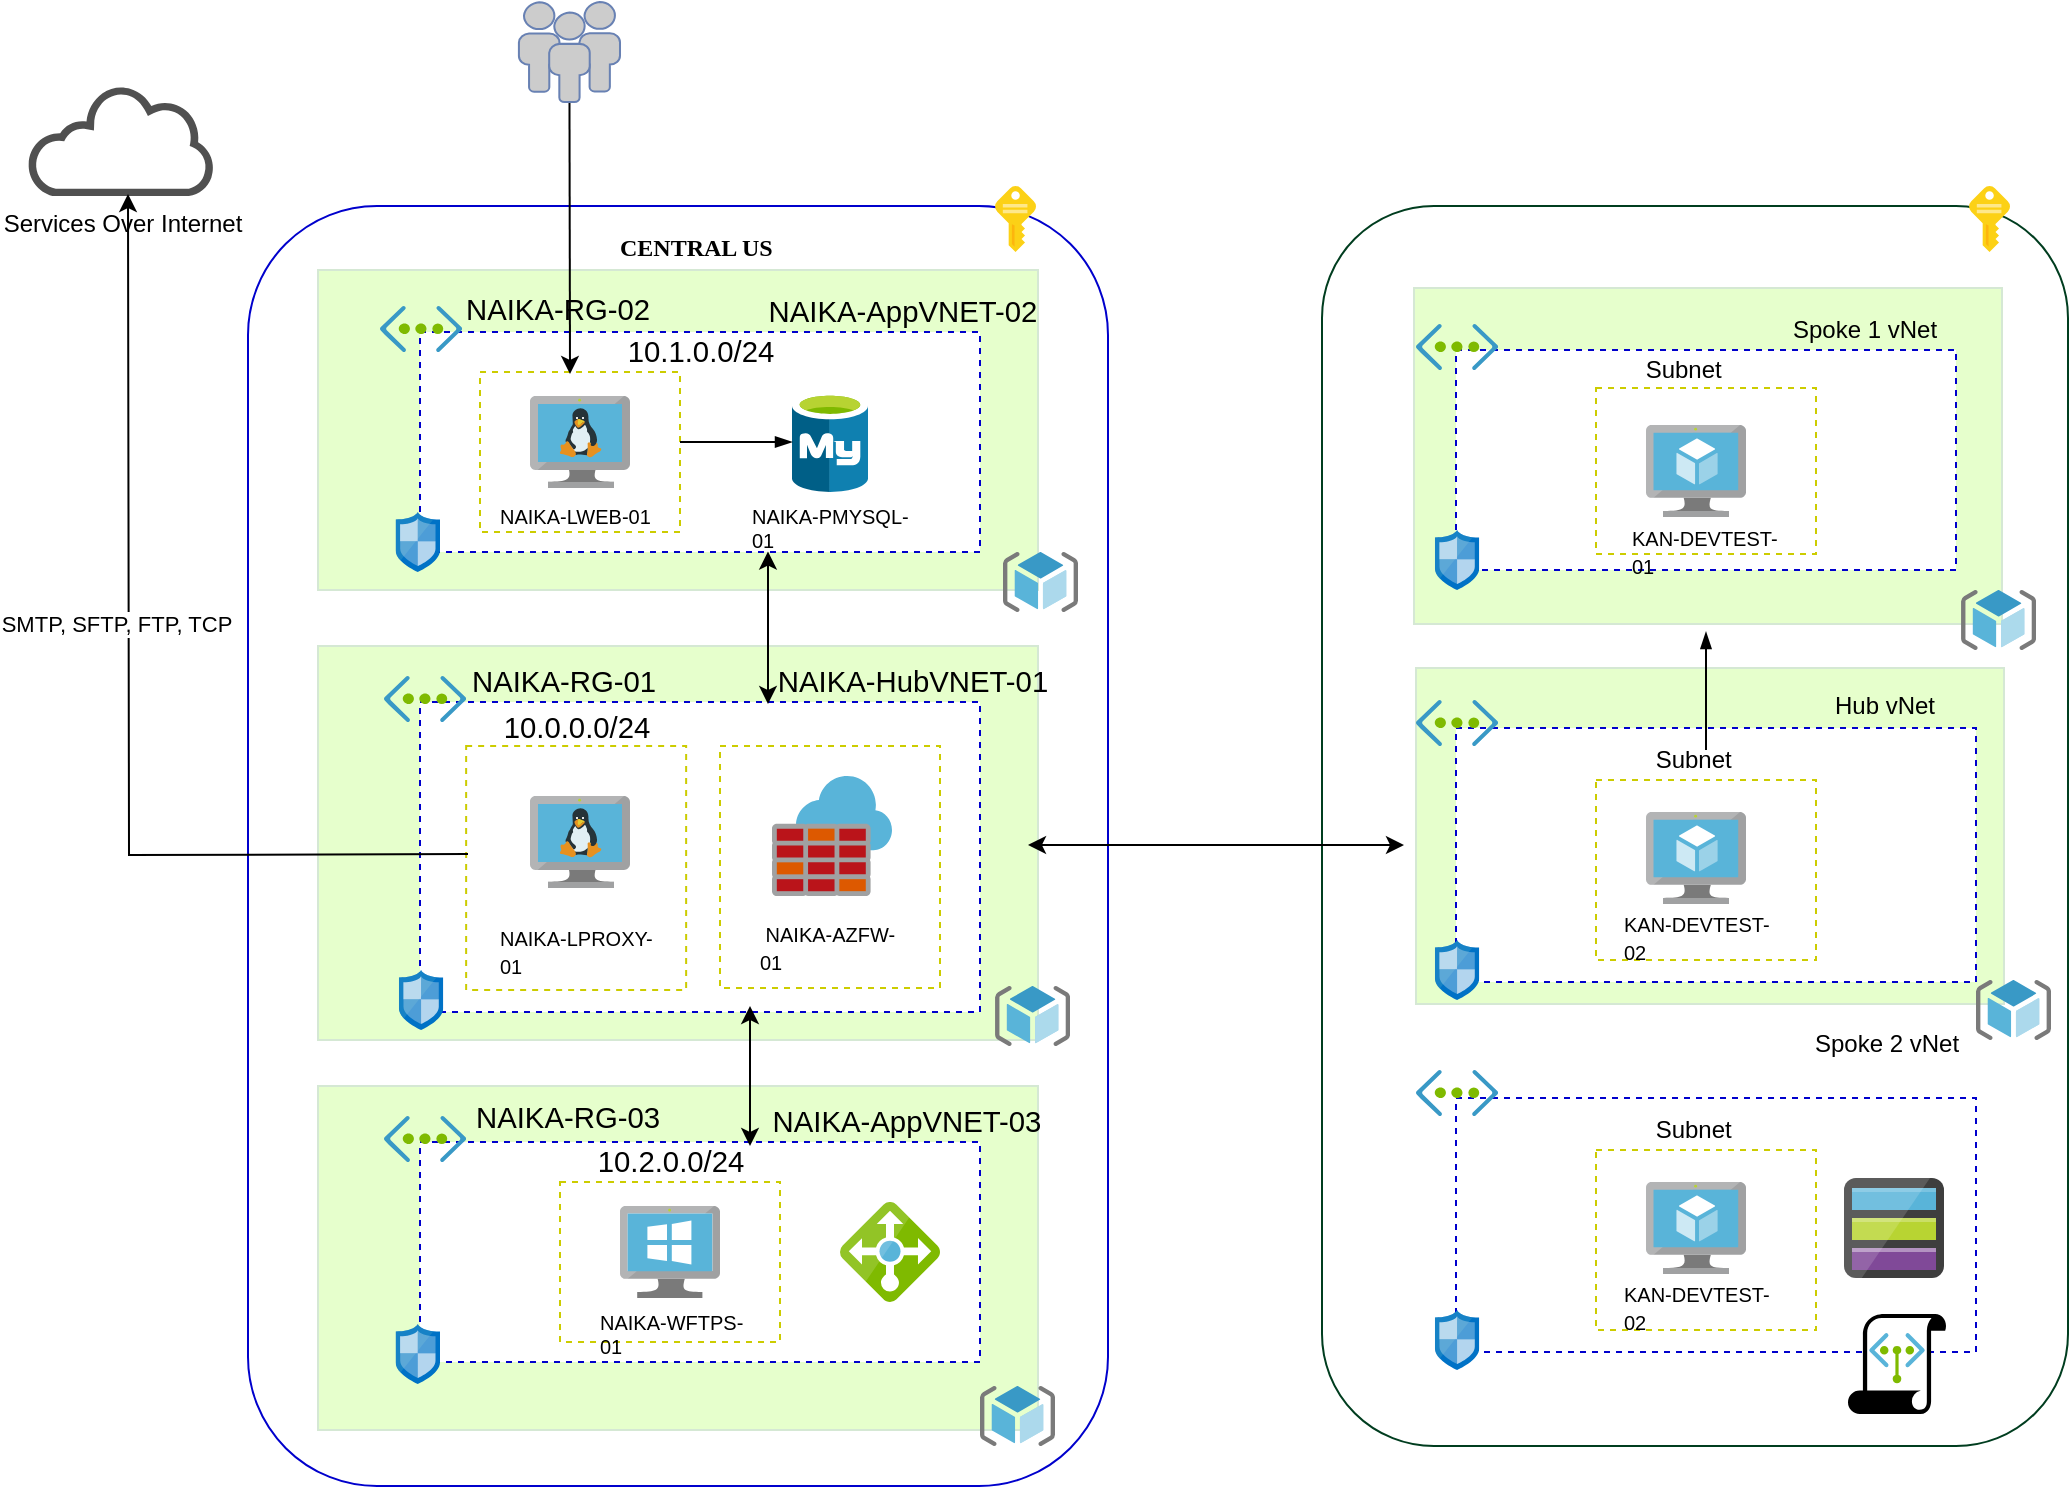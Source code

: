 <mxfile version="16.5.1" type="device"><diagram id="e1SDh3dhfPkkXIuVW8BX" name="Page-1"><mxGraphModel dx="2126" dy="657" grid="1" gridSize="10" guides="1" tooltips="1" connect="1" arrows="1" fold="1" page="1" pageScale="1" pageWidth="850" pageHeight="1100" math="0" shadow="0"><root><mxCell id="0"/><mxCell id="1" parent="0"/><mxCell id="CkQvr31Lzxuhz_cl7bCF-2" value="" style="rounded=1;whiteSpace=wrap;html=1;strokeColor=#003D1F;" parent="1" vertex="1"><mxGeometry x="507" y="160" width="373" height="620" as="geometry"/></mxCell><mxCell id="VWyjPGRLPdinG5H2vdnv-11" value="" style="rounded=0;whiteSpace=wrap;html=1;strokeColor=#D5E8D4;fillColor=#E6FFCC;" vertex="1" parent="1"><mxGeometry x="554" y="391" width="294" height="168" as="geometry"/></mxCell><mxCell id="CkQvr31Lzxuhz_cl7bCF-1" value="" style="rounded=1;whiteSpace=wrap;html=1;strokeColor=#0000CC;" parent="1" vertex="1"><mxGeometry x="-30" y="160" width="430" height="640" as="geometry"/></mxCell><mxCell id="VWyjPGRLPdinG5H2vdnv-7" value="" style="rounded=0;whiteSpace=wrap;html=1;strokeColor=#D5E8D4;fillColor=#E6FFCC;" vertex="1" parent="1"><mxGeometry x="5" y="600" width="360" height="172" as="geometry"/></mxCell><mxCell id="VWyjPGRLPdinG5H2vdnv-6" value="" style="rounded=0;whiteSpace=wrap;html=1;strokeColor=#D5E8D4;fillColor=#E6FFCC;" vertex="1" parent="1"><mxGeometry x="5" y="380" width="360" height="197" as="geometry"/></mxCell><mxCell id="VWyjPGRLPdinG5H2vdnv-3" value="" style="rounded=0;whiteSpace=wrap;html=1;strokeColor=#D5E8D4;fillColor=#E6FFCC;" vertex="1" parent="1"><mxGeometry x="553" y="201" width="294" height="168" as="geometry"/></mxCell><mxCell id="VWyjPGRLPdinG5H2vdnv-1" value="" style="rounded=0;whiteSpace=wrap;html=1;strokeColor=#D5E8D4;fillColor=#E6FFCC;" vertex="1" parent="1"><mxGeometry x="5" y="192" width="360" height="160" as="geometry"/></mxCell><mxCell id="CkQvr31Lzxuhz_cl7bCF-6" value="" style="rounded=0;whiteSpace=wrap;html=1;dashed=1;strokeColor=#0000CC;" parent="1" vertex="1"><mxGeometry x="56" y="628" width="280" height="110" as="geometry"/></mxCell><mxCell id="CkQvr31Lzxuhz_cl7bCF-30" value="" style="rounded=0;whiteSpace=wrap;html=1;shadow=0;dashed=1;strokeColor=#CCCC00;" parent="1" vertex="1"><mxGeometry x="126" y="648" width="110" height="80" as="geometry"/></mxCell><mxCell id="CkQvr31Lzxuhz_cl7bCF-3" value="" style="rounded=0;whiteSpace=wrap;html=1;shadow=0;dashed=1;strokeColor=#0000CC;" parent="1" vertex="1"><mxGeometry x="56" y="223" width="280" height="110" as="geometry"/></mxCell><mxCell id="CkQvr31Lzxuhz_cl7bCF-33" value="" style="rounded=0;whiteSpace=wrap;html=1;shadow=0;dashed=1;strokeColor=#CCCC00;" parent="1" vertex="1"><mxGeometry x="86" y="243" width="100" height="80" as="geometry"/></mxCell><mxCell id="CkQvr31Lzxuhz_cl7bCF-5" value="" style="rounded=0;whiteSpace=wrap;html=1;dashed=1;strokeColor=#0000CC;" parent="1" vertex="1"><mxGeometry x="56" y="408" width="280" height="155" as="geometry"/></mxCell><mxCell id="CkQvr31Lzxuhz_cl7bCF-28" value="" style="rounded=0;whiteSpace=wrap;html=1;shadow=0;dashed=1;strokeColor=#CCCC00;" parent="1" vertex="1"><mxGeometry x="206" y="430" width="110" height="121" as="geometry"/></mxCell><mxCell id="CkQvr31Lzxuhz_cl7bCF-7" value="" style="rounded=0;whiteSpace=wrap;html=1;dashed=1;strokeColor=#0000CC;" parent="1" vertex="1"><mxGeometry x="574" y="421" width="260" height="127" as="geometry"/></mxCell><mxCell id="CkQvr31Lzxuhz_cl7bCF-8" value="" style="rounded=0;whiteSpace=wrap;html=1;dashed=1;strokeColor=#0000CC;" parent="1" vertex="1"><mxGeometry x="574" y="232" width="250" height="110" as="geometry"/></mxCell><mxCell id="CkQvr31Lzxuhz_cl7bCF-9" value="" style="sketch=0;aspect=fixed;html=1;points=[];align=center;image;fontSize=12;image=img/lib/mscae/Virtual_Network.svg;shadow=0;dashed=1;strokeColor=#0000CC;" parent="1" vertex="1"><mxGeometry x="36" y="210" width="41.07" height="23" as="geometry"/></mxCell><mxCell id="CkQvr31Lzxuhz_cl7bCF-10" value="" style="sketch=0;aspect=fixed;html=1;points=[];align=center;image;fontSize=12;image=img/lib/mscae/Virtual_Network.svg;shadow=0;dashed=1;strokeColor=#0000CC;" parent="1" vertex="1"><mxGeometry x="38" y="395" width="41.07" height="23" as="geometry"/></mxCell><mxCell id="CkQvr31Lzxuhz_cl7bCF-11" value="" style="sketch=0;aspect=fixed;html=1;points=[];align=center;image;fontSize=12;image=img/lib/mscae/Virtual_Network.svg;shadow=0;dashed=1;strokeColor=#0000CC;" parent="1" vertex="1"><mxGeometry x="38" y="615" width="41.07" height="23" as="geometry"/></mxCell><mxCell id="CkQvr31Lzxuhz_cl7bCF-12" value="" style="sketch=0;aspect=fixed;html=1;points=[];align=center;image;fontSize=12;image=img/lib/mscae/Virtual_Network.svg;shadow=0;dashed=1;strokeColor=#0000CC;" parent="1" vertex="1"><mxGeometry x="554" y="407" width="41.07" height="23" as="geometry"/></mxCell><mxCell id="CkQvr31Lzxuhz_cl7bCF-13" value="" style="sketch=0;aspect=fixed;html=1;points=[];align=center;image;fontSize=12;image=img/lib/mscae/Virtual_Network.svg;shadow=0;dashed=1;strokeColor=#0000CC;" parent="1" vertex="1"><mxGeometry x="554" y="219" width="41.07" height="23" as="geometry"/></mxCell><mxCell id="CkQvr31Lzxuhz_cl7bCF-15" value="" style="sketch=0;aspect=fixed;html=1;points=[];align=center;image;fontSize=12;image=img/lib/mscae/Network_Security_Groups_Classic.svg;shadow=0;dashed=1;strokeColor=#0000CC;" parent="1" vertex="1"><mxGeometry x="43.8" y="313" width="22.2" height="30" as="geometry"/></mxCell><mxCell id="CkQvr31Lzxuhz_cl7bCF-16" value="" style="sketch=0;aspect=fixed;html=1;points=[];align=center;image;fontSize=12;image=img/lib/mscae/Azure_Firewall.svg;shadow=0;dashed=1;strokeColor=#0000CC;" parent="1" vertex="1"><mxGeometry x="232" y="445" width="60" height="60" as="geometry"/></mxCell><mxCell id="CkQvr31Lzxuhz_cl7bCF-17" value="" style="sketch=0;aspect=fixed;html=1;points=[];align=center;image;fontSize=12;image=img/lib/mscae/ResourceGroup.svg;shadow=0;dashed=1;strokeColor=#0000CC;" parent="1" vertex="1"><mxGeometry x="347.5" y="333" width="37.5" height="30" as="geometry"/></mxCell><mxCell id="CkQvr31Lzxuhz_cl7bCF-18" value="" style="sketch=0;aspect=fixed;html=1;points=[];align=center;image;fontSize=12;image=img/lib/mscae/Key.svg;shadow=0;dashed=1;strokeColor=#0000CC;" parent="1" vertex="1"><mxGeometry x="343.54" y="150" width="20.46" height="33" as="geometry"/></mxCell><mxCell id="CkQvr31Lzxuhz_cl7bCF-19" value="" style="sketch=0;aspect=fixed;html=1;points=[];align=center;image;fontSize=12;image=img/lib/mscae/Key.svg;shadow=0;dashed=1;strokeColor=#0000CC;" parent="1" vertex="1"><mxGeometry x="830.54" y="150" width="20.46" height="33" as="geometry"/></mxCell><mxCell id="CkQvr31Lzxuhz_cl7bCF-20" value="" style="sketch=0;aspect=fixed;html=1;points=[];align=center;image;fontSize=12;image=img/lib/mscae/VM_Linux.svg;shadow=0;dashed=1;strokeColor=#0000CC;" parent="1" vertex="1"><mxGeometry x="111" y="255" width="50" height="46" as="geometry"/></mxCell><mxCell id="CkQvr31Lzxuhz_cl7bCF-21" value="" style="sketch=0;aspect=fixed;html=1;points=[];align=center;image;fontSize=12;image=img/lib/mscae/VirtualMachineWindows.svg;shadow=0;dashed=1;strokeColor=#0000CC;" parent="1" vertex="1"><mxGeometry x="156" y="660" width="50" height="46" as="geometry"/></mxCell><mxCell id="CkQvr31Lzxuhz_cl7bCF-22" value="&lt;span style=&quot;font-size: 11.0pt ; line-height: 107% ; font-family: &amp;#34;calibri&amp;#34; , sans-serif&quot;&gt;NAIKA-AppVNET-03&lt;/span&gt;" style="text;html=1;resizable=0;autosize=1;align=center;verticalAlign=middle;points=[];fillColor=none;strokeColor=none;rounded=0;shadow=0;dashed=1;" parent="1" vertex="1"><mxGeometry x="234" y="608" width="130" height="20" as="geometry"/></mxCell><mxCell id="CkQvr31Lzxuhz_cl7bCF-23" value="&lt;span style=&quot;font-size: 11.0pt ; line-height: 107% ; font-family: &amp;#34;calibri&amp;#34; , sans-serif&quot;&gt;NAIKA-AppVNET-02&lt;/span&gt;" style="text;html=1;resizable=0;autosize=1;align=center;verticalAlign=middle;points=[];fillColor=none;strokeColor=none;rounded=0;shadow=0;dashed=1;" parent="1" vertex="1"><mxGeometry x="232" y="203" width="130" height="20" as="geometry"/></mxCell><mxCell id="CkQvr31Lzxuhz_cl7bCF-24" value="&lt;span style=&quot;font-size: 11.0pt ; line-height: 107% ; font-family: &amp;#34;calibri&amp;#34; , sans-serif&quot;&gt;NAIKA-HubVNET-01&lt;/span&gt;" style="text;html=1;resizable=0;autosize=1;align=center;verticalAlign=middle;points=[];fillColor=none;strokeColor=none;rounded=0;shadow=0;dashed=1;" parent="1" vertex="1"><mxGeometry x="237" y="388" width="130" height="20" as="geometry"/></mxCell><mxCell id="CkQvr31Lzxuhz_cl7bCF-25" value="Spoke 1 vNet" style="text;html=1;resizable=0;autosize=1;align=center;verticalAlign=middle;points=[];fillColor=none;strokeColor=none;rounded=0;shadow=0;dashed=1;" parent="1" vertex="1"><mxGeometry x="733" y="212" width="90" height="20" as="geometry"/></mxCell><mxCell id="CkQvr31Lzxuhz_cl7bCF-26" value="Hub vNet" style="text;html=1;resizable=0;autosize=1;align=center;verticalAlign=middle;points=[];fillColor=none;strokeColor=none;rounded=0;shadow=0;dashed=1;" parent="1" vertex="1"><mxGeometry x="753" y="400" width="70" height="20" as="geometry"/></mxCell><mxCell id="CkQvr31Lzxuhz_cl7bCF-29" value="" style="rounded=0;whiteSpace=wrap;html=1;shadow=0;dashed=1;strokeColor=#CCCC00;" parent="1" vertex="1"><mxGeometry x="79.07" y="430" width="110" height="122" as="geometry"/></mxCell><mxCell id="CkQvr31Lzxuhz_cl7bCF-40" value="" style="edgeStyle=none;rounded=0;orthogonalLoop=1;jettySize=auto;html=1;fontSize=10;endArrow=blockThin;endFill=1;" parent="1" edge="1"><mxGeometry relative="1" as="geometry"><mxPoint x="699" y="432" as="sourcePoint"/><mxPoint x="699" y="373" as="targetPoint"/></mxGeometry></mxCell><mxCell id="CkQvr31Lzxuhz_cl7bCF-31" value="" style="rounded=0;whiteSpace=wrap;html=1;shadow=0;dashed=1;strokeColor=#CCCC00;" parent="1" vertex="1"><mxGeometry x="644" y="447" width="110" height="90" as="geometry"/></mxCell><mxCell id="CkQvr31Lzxuhz_cl7bCF-32" value="" style="rounded=0;whiteSpace=wrap;html=1;shadow=0;dashed=1;strokeColor=#CCCC00;" parent="1" vertex="1"><mxGeometry x="644" y="251" width="110" height="83" as="geometry"/></mxCell><mxCell id="CkQvr31Lzxuhz_cl7bCF-34" value="&lt;span style=&quot;font-size: 11.0pt ; line-height: 107% ; font-family: &amp;#34;calibri&amp;#34; , sans-serif&quot;&gt;10.1.0.0/24&lt;/span&gt;" style="text;html=1;resizable=0;autosize=1;align=center;verticalAlign=middle;points=[];fillColor=none;strokeColor=none;rounded=0;shadow=0;dashed=1;" parent="1" vertex="1"><mxGeometry x="156" y="223" width="80" height="20" as="geometry"/></mxCell><mxCell id="CkQvr31Lzxuhz_cl7bCF-35" value="Subnet&amp;nbsp;" style="text;html=1;resizable=0;autosize=1;align=center;verticalAlign=middle;points=[];fillColor=none;strokeColor=none;rounded=0;shadow=0;dashed=1;" parent="1" vertex="1"><mxGeometry x="659" y="232" width="60" height="20" as="geometry"/></mxCell><mxCell id="CkQvr31Lzxuhz_cl7bCF-36" value="&lt;span style=&quot;font-size: 11.0pt ; line-height: 107% ; font-family: &amp;#34;calibri&amp;#34; , sans-serif&quot;&gt;10.2.0.0/24&lt;/span&gt;" style="text;html=1;resizable=0;autosize=1;align=center;verticalAlign=middle;points=[];fillColor=none;strokeColor=none;rounded=0;shadow=0;dashed=1;" parent="1" vertex="1"><mxGeometry x="141" y="628" width="80" height="20" as="geometry"/></mxCell><mxCell id="CkQvr31Lzxuhz_cl7bCF-37" value="Subnet&amp;nbsp;" style="text;html=1;resizable=0;autosize=1;align=center;verticalAlign=middle;points=[];fillColor=none;strokeColor=none;rounded=0;shadow=0;dashed=1;" parent="1" vertex="1"><mxGeometry x="664" y="427" width="60" height="20" as="geometry"/></mxCell><mxCell id="CkQvr31Lzxuhz_cl7bCF-38" value="&lt;span lang=&quot;EN-US&quot; style=&quot;font-family: &amp;#34;calibri&amp;#34; , sans-serif&quot;&gt;&lt;font style=&quot;font-size: 10px&quot;&gt;&amp;nbsp;NAIKA-AZFW-01&lt;/font&gt;&lt;/span&gt;" style="text;whiteSpace=wrap;html=1;strokeWidth=1;" parent="1" vertex="1"><mxGeometry x="224" y="510" width="75" height="30" as="geometry"/></mxCell><mxCell id="CkQvr31Lzxuhz_cl7bCF-41" value="&lt;span style=&quot;font-size: 11.0pt ; line-height: 107% ; font-family: &amp;#34;calibri&amp;#34; , sans-serif&quot;&gt;10.0.0.0/24&lt;/span&gt;" style="text;html=1;resizable=0;autosize=1;align=center;verticalAlign=middle;points=[];fillColor=none;strokeColor=none;rounded=0;shadow=0;dashed=1;" parent="1" vertex="1"><mxGeometry x="94" y="411" width="80" height="20" as="geometry"/></mxCell><mxCell id="CkQvr31Lzxuhz_cl7bCF-45" value="" style="sketch=0;aspect=fixed;html=1;points=[];align=center;image;fontSize=12;image=img/lib/mscae/Network_Security_Groups_Classic.svg;shadow=0;dashed=1;strokeColor=#0000CC;" parent="1" vertex="1"><mxGeometry x="45.44" y="542" width="22.2" height="30" as="geometry"/></mxCell><mxCell id="CkQvr31Lzxuhz_cl7bCF-46" value="" style="sketch=0;aspect=fixed;html=1;points=[];align=center;image;fontSize=12;image=img/lib/mscae/Network_Security_Groups_Classic.svg;shadow=0;dashed=1;strokeColor=#0000CC;" parent="1" vertex="1"><mxGeometry x="43.8" y="719" width="22.2" height="30" as="geometry"/></mxCell><mxCell id="CkQvr31Lzxuhz_cl7bCF-47" value="" style="sketch=0;aspect=fixed;html=1;points=[];align=center;image;fontSize=12;image=img/lib/mscae/Network_Security_Groups_Classic.svg;shadow=0;dashed=1;strokeColor=#0000CC;" parent="1" vertex="1"><mxGeometry x="563.44" y="527" width="22.2" height="30" as="geometry"/></mxCell><mxCell id="CkQvr31Lzxuhz_cl7bCF-48" value="" style="sketch=0;aspect=fixed;html=1;points=[];align=center;image;fontSize=12;image=img/lib/mscae/Network_Security_Groups_Classic.svg;shadow=0;dashed=1;strokeColor=#0000CC;" parent="1" vertex="1"><mxGeometry x="563.44" y="322" width="22.2" height="30" as="geometry"/></mxCell><mxCell id="xVaLnpAX6ar6_dQW7GEU-2" value="" style="sketch=0;aspect=fixed;html=1;points=[];align=center;image;fontSize=12;image=img/lib/mscae/Virtual_Machine.svg;" parent="1" vertex="1"><mxGeometry x="669" y="269.5" width="50" height="46" as="geometry"/></mxCell><mxCell id="xVaLnpAX6ar6_dQW7GEU-4" value="" style="sketch=0;aspect=fixed;html=1;points=[];align=center;image;fontSize=12;image=img/lib/mscae/Virtual_Machine.svg;" parent="1" vertex="1"><mxGeometry x="669" y="463" width="50" height="46" as="geometry"/></mxCell><mxCell id="xVaLnpAX6ar6_dQW7GEU-5" value="" style="sketch=0;aspect=fixed;html=1;points=[];align=center;image;fontSize=12;image=img/lib/mscae/VM_Linux.svg;" parent="1" vertex="1"><mxGeometry x="111" y="455" width="50" height="46" as="geometry"/></mxCell><mxCell id="xVaLnpAX6ar6_dQW7GEU-6" value="" style="sketch=0;aspect=fixed;html=1;points=[];align=center;image;fontSize=12;image=img/lib/mscae/Azure_Database_for_MySQL_servers.svg;" parent="1" vertex="1"><mxGeometry x="242" y="253" width="38" height="50" as="geometry"/></mxCell><mxCell id="xVaLnpAX6ar6_dQW7GEU-7" value="&lt;span lang=&quot;EN-US&quot; style=&quot;font-family: &amp;#34;calibri&amp;#34; , sans-serif&quot;&gt;&lt;font style=&quot;font-size: 10px&quot;&gt;KAN-DEVTEST-01&lt;/font&gt;&lt;/span&gt;" style="text;whiteSpace=wrap;html=1;" parent="1" vertex="1"><mxGeometry x="660" y="312" width="84" height="20" as="geometry"/></mxCell><mxCell id="xVaLnpAX6ar6_dQW7GEU-8" value="&lt;span lang=&quot;EN-US&quot; style=&quot;font-family: &amp;#34;calibri&amp;#34; , sans-serif&quot;&gt;&lt;font style=&quot;font-size: 10px&quot;&gt;KAN-DEVTEST-02&lt;/font&gt;&lt;/span&gt;" style="text;whiteSpace=wrap;html=1;" parent="1" vertex="1"><mxGeometry x="656" y="505" width="80" height="30" as="geometry"/></mxCell><mxCell id="xVaLnpAX6ar6_dQW7GEU-9" value="" style="edgeStyle=none;rounded=0;orthogonalLoop=1;jettySize=auto;html=1;fontSize=10;endArrow=blockThin;endFill=1;" parent="1" target="xVaLnpAX6ar6_dQW7GEU-6" edge="1"><mxGeometry relative="1" as="geometry"><mxPoint x="186" y="278" as="sourcePoint"/><mxPoint x="671" y="578" as="targetPoint"/></mxGeometry></mxCell><mxCell id="xVaLnpAX6ar6_dQW7GEU-10" value="Services Over Internet" style="sketch=0;pointerEvents=1;shadow=0;dashed=0;html=1;strokeColor=none;fillColor=#505050;labelPosition=center;verticalLabelPosition=bottom;outlineConnect=0;verticalAlign=top;align=center;shape=mxgraph.office.clouds.cloud;" parent="1" vertex="1"><mxGeometry x="-140" y="100" width="94" height="55" as="geometry"/></mxCell><mxCell id="xVaLnpAX6ar6_dQW7GEU-11" value="&lt;span lang=&quot;EN-US&quot; style=&quot;font-family: &amp;#34;calibri&amp;#34; , sans-serif&quot;&gt;&lt;font style=&quot;font-size: 10px&quot;&gt;NAIKA-LPROXY-01&lt;/font&gt;&lt;/span&gt;" style="text;whiteSpace=wrap;html=1;" parent="1" vertex="1"><mxGeometry x="93.54" y="512" width="84.46" height="30" as="geometry"/></mxCell><mxCell id="xVaLnpAX6ar6_dQW7GEU-12" value="&lt;span lang=&quot;EN-US&quot; style=&quot;font-family: &amp;#34;calibri&amp;#34; , sans-serif&quot;&gt;&lt;font style=&quot;font-size: 10px&quot;&gt;NAIKA-LWEB-01&lt;/font&gt;&lt;/span&gt;" style="text;whiteSpace=wrap;html=1;fontSize=10;" parent="1" vertex="1"><mxGeometry x="94.07" y="303" width="80" height="30" as="geometry"/></mxCell><mxCell id="xVaLnpAX6ar6_dQW7GEU-13" value="&lt;span lang=&quot;EN-US&quot; style=&quot;font-family: &amp;#34;calibri&amp;#34; , sans-serif&quot;&gt;&lt;font style=&quot;font-size: 10px&quot;&gt;NAIKA-WFTPS-01&lt;/font&gt;&lt;/span&gt;" style="text;whiteSpace=wrap;html=1;fontSize=10;" parent="1" vertex="1"><mxGeometry x="144" y="706" width="80" height="30" as="geometry"/></mxCell><mxCell id="xVaLnpAX6ar6_dQW7GEU-14" value="" style="sketch=0;aspect=fixed;html=1;points=[];align=center;image;fontSize=12;image=img/lib/mscae/Load_Balancer_feature.svg;" parent="1" vertex="1"><mxGeometry x="266" y="658" width="50" height="50" as="geometry"/></mxCell><mxCell id="xVaLnpAX6ar6_dQW7GEU-15" value="&lt;span lang=&quot;EN-US&quot; style=&quot;font-family: &amp;#34;calibri&amp;#34; , sans-serif&quot;&gt;&lt;font style=&quot;font-size: 10px&quot;&gt;NAIKA-PMYSQL-01&lt;/font&gt;&lt;/span&gt;" style="text;whiteSpace=wrap;html=1;fontSize=10;" parent="1" vertex="1"><mxGeometry x="220" y="303" width="90" height="30" as="geometry"/></mxCell><mxCell id="eJvvA0ak-QADY2zA_2ED-3" value="" style="endArrow=classic;startArrow=classic;html=1;rounded=0;exitX=1;exitY=0.75;exitDx=0;exitDy=0;entryX=0;entryY=0.75;entryDx=0;entryDy=0;" parent="1" edge="1"><mxGeometry width="50" height="50" relative="1" as="geometry"><mxPoint x="360" y="479.5" as="sourcePoint"/><mxPoint x="548" y="479.5" as="targetPoint"/></mxGeometry></mxCell><mxCell id="eJvvA0ak-QADY2zA_2ED-4" value="" style="rounded=0;whiteSpace=wrap;html=1;dashed=1;strokeColor=#0000CC;" parent="1" vertex="1"><mxGeometry x="574" y="606" width="260" height="127" as="geometry"/></mxCell><mxCell id="eJvvA0ak-QADY2zA_2ED-5" value="" style="sketch=0;aspect=fixed;html=1;points=[];align=center;image;fontSize=12;image=img/lib/mscae/Virtual_Network.svg;shadow=0;dashed=1;strokeColor=#0000CC;" parent="1" vertex="1"><mxGeometry x="554" y="592" width="41.07" height="23" as="geometry"/></mxCell><mxCell id="eJvvA0ak-QADY2zA_2ED-7" value="" style="rounded=0;whiteSpace=wrap;html=1;shadow=0;dashed=1;strokeColor=#CCCC00;" parent="1" vertex="1"><mxGeometry x="644" y="632" width="110" height="90" as="geometry"/></mxCell><mxCell id="eJvvA0ak-QADY2zA_2ED-8" value="Subnet&amp;nbsp;" style="text;html=1;resizable=0;autosize=1;align=center;verticalAlign=middle;points=[];fillColor=none;strokeColor=none;rounded=0;shadow=0;dashed=1;" parent="1" vertex="1"><mxGeometry x="664" y="612" width="60" height="20" as="geometry"/></mxCell><mxCell id="eJvvA0ak-QADY2zA_2ED-9" value="" style="sketch=0;aspect=fixed;html=1;points=[];align=center;image;fontSize=12;image=img/lib/mscae/Network_Security_Groups_Classic.svg;shadow=0;dashed=1;strokeColor=#0000CC;" parent="1" vertex="1"><mxGeometry x="563.44" y="712" width="22.2" height="30" as="geometry"/></mxCell><mxCell id="eJvvA0ak-QADY2zA_2ED-10" value="" style="sketch=0;aspect=fixed;html=1;points=[];align=center;image;fontSize=12;image=img/lib/mscae/Virtual_Machine.svg;" parent="1" vertex="1"><mxGeometry x="669" y="648" width="50" height="46" as="geometry"/></mxCell><mxCell id="eJvvA0ak-QADY2zA_2ED-11" value="&lt;span lang=&quot;EN-US&quot; style=&quot;font-family: &amp;#34;calibri&amp;#34; , sans-serif&quot;&gt;&lt;font style=&quot;font-size: 10px&quot;&gt;KAN-DEVTEST-02&lt;/font&gt;&lt;/span&gt;" style="text;whiteSpace=wrap;html=1;" parent="1" vertex="1"><mxGeometry x="656" y="690" width="80" height="30" as="geometry"/></mxCell><mxCell id="eJvvA0ak-QADY2zA_2ED-12" value="" style="sketch=0;aspect=fixed;html=1;points=[];align=center;image;fontSize=12;image=img/lib/mscae/General_Storage.svg;" parent="1" vertex="1"><mxGeometry x="768" y="646" width="50" height="50" as="geometry"/></mxCell><mxCell id="eJvvA0ak-QADY2zA_2ED-13" value="" style="sketch=0;aspect=fixed;html=1;points=[];align=center;image;fontSize=12;image=img/lib/mscae/Service_Endpoint_Policies.svg;" parent="1" vertex="1"><mxGeometry x="770" y="714" width="49" height="50" as="geometry"/></mxCell><mxCell id="eJvvA0ak-QADY2zA_2ED-14" value="Spoke 2 vNet" style="text;html=1;resizable=0;autosize=1;align=center;verticalAlign=middle;points=[];fillColor=none;strokeColor=none;rounded=0;shadow=0;dashed=1;" parent="1" vertex="1"><mxGeometry x="744" y="569" width="90" height="20" as="geometry"/></mxCell><mxCell id="VWyjPGRLPdinG5H2vdnv-4" value="" style="sketch=0;aspect=fixed;html=1;points=[];align=center;image;fontSize=12;image=img/lib/mscae/ResourceGroup.svg;shadow=0;dashed=1;strokeColor=#0000CC;" vertex="1" parent="1"><mxGeometry x="826.54" y="352" width="37.5" height="30" as="geometry"/></mxCell><mxCell id="VWyjPGRLPdinG5H2vdnv-5" value="&lt;span style=&quot;font-size: 11.0pt ; line-height: 107% ; font-family: &amp;#34;calibri&amp;#34; , sans-serif&quot;&gt;NAIKA-RG-02&lt;/span&gt;" style="text;whiteSpace=wrap;html=1;" vertex="1" parent="1"><mxGeometry x="77.07" y="198" width="100" height="28" as="geometry"/></mxCell><mxCell id="VWyjPGRLPdinG5H2vdnv-8" value="&lt;span style=&quot;font-size: 11.0pt ; line-height: 107% ; font-family: &amp;#34;calibri&amp;#34; , sans-serif&quot;&gt;NAIKA-RG-01&lt;/span&gt;" style="text;whiteSpace=wrap;html=1;" vertex="1" parent="1"><mxGeometry x="80.07" y="384" width="100" height="31" as="geometry"/></mxCell><mxCell id="VWyjPGRLPdinG5H2vdnv-9" value="&lt;span style=&quot;font-size: 11.0pt ; line-height: 107% ; font-family: &amp;#34;calibri&amp;#34; , sans-serif&quot;&gt;NAIKA-RG-03&lt;/span&gt;" style="text;whiteSpace=wrap;html=1;" vertex="1" parent="1"><mxGeometry x="82.07" y="602" width="100" height="31" as="geometry"/></mxCell><mxCell id="VWyjPGRLPdinG5H2vdnv-10" value="&lt;span lang=&quot;EN-US&quot;&gt;&lt;font style=&quot;font-size: 12px&quot; face=&quot;Tahoma&quot;&gt;&lt;b&gt;CENTRAL US&lt;/b&gt;&lt;/font&gt;&lt;/span&gt;" style="text;whiteSpace=wrap;html=1;" vertex="1" parent="1"><mxGeometry x="154" y="167" width="88" height="21" as="geometry"/></mxCell><mxCell id="VWyjPGRLPdinG5H2vdnv-12" value="" style="sketch=0;aspect=fixed;html=1;points=[];align=center;image;fontSize=12;image=img/lib/mscae/ResourceGroup.svg;shadow=0;dashed=1;strokeColor=#0000CC;" vertex="1" parent="1"><mxGeometry x="343.54" y="550" width="37.5" height="30" as="geometry"/></mxCell><mxCell id="VWyjPGRLPdinG5H2vdnv-13" value="" style="sketch=0;aspect=fixed;html=1;points=[];align=center;image;fontSize=12;image=img/lib/mscae/ResourceGroup.svg;shadow=0;dashed=1;strokeColor=#0000CC;" vertex="1" parent="1"><mxGeometry x="336" y="750" width="37.5" height="30" as="geometry"/></mxCell><mxCell id="VWyjPGRLPdinG5H2vdnv-14" value="" style="sketch=0;aspect=fixed;html=1;points=[];align=center;image;fontSize=12;image=img/lib/mscae/ResourceGroup.svg;shadow=0;dashed=1;strokeColor=#0000CC;" vertex="1" parent="1"><mxGeometry x="834" y="547" width="37.5" height="30" as="geometry"/></mxCell><mxCell id="VWyjPGRLPdinG5H2vdnv-15" value="" style="endArrow=classic;startArrow=classic;html=1;rounded=0;" edge="1" parent="1"><mxGeometry width="50" height="50" relative="1" as="geometry"><mxPoint x="221" y="630" as="sourcePoint"/><mxPoint x="221" y="560" as="targetPoint"/></mxGeometry></mxCell><mxCell id="VWyjPGRLPdinG5H2vdnv-16" value="" style="endArrow=classic;startArrow=classic;html=1;rounded=0;entryX=0.111;entryY=0.993;entryDx=0;entryDy=0;entryPerimeter=0;" edge="1" parent="1" target="xVaLnpAX6ar6_dQW7GEU-15"><mxGeometry width="50" height="50" relative="1" as="geometry"><mxPoint x="230" y="409" as="sourcePoint"/><mxPoint x="230.46" y="339" as="targetPoint"/></mxGeometry></mxCell><mxCell id="VWyjPGRLPdinG5H2vdnv-17" value="" style="endArrow=classic;html=1;rounded=0;exitX=0.5;exitY=1;exitDx=0;exitDy=0;exitPerimeter=0;" edge="1" parent="1"><mxGeometry width="50" height="50" relative="1" as="geometry"><mxPoint x="130.73" y="102" as="sourcePoint"/><mxPoint x="131" y="244" as="targetPoint"/></mxGeometry></mxCell><mxCell id="xVaLnpAX6ar6_dQW7GEU-16" value="" style="fontColor=#0066CC;verticalAlign=top;verticalLabelPosition=bottom;labelPosition=center;align=center;html=1;outlineConnect=0;fillColor=#CCCCCC;strokeColor=#6881B3;gradientColor=none;gradientDirection=north;strokeWidth=2;shape=mxgraph.networks.users;fontSize=10;" parent="1" vertex="1"><mxGeometry x="105.46" y="58" width="50.54" height="50" as="geometry"/></mxCell><mxCell id="VWyjPGRLPdinG5H2vdnv-18" value="" style="endArrow=classic;html=1;rounded=0;edgeStyle=orthogonalEdgeStyle;exitX=0;exitY=0.5;exitDx=0;exitDy=0;" edge="1" parent="1"><mxGeometry width="50" height="50" relative="1" as="geometry"><mxPoint x="80" y="484" as="sourcePoint"/><mxPoint x="-90" y="154" as="targetPoint"/></mxGeometry></mxCell><mxCell id="VWyjPGRLPdinG5H2vdnv-20" value="SMTP, SFTP, FTP, TCP" style="edgeLabel;html=1;align=center;verticalAlign=middle;resizable=0;points=[];" vertex="1" connectable="0" parent="VWyjPGRLPdinG5H2vdnv-18"><mxGeometry x="0.141" y="-2" relative="1" as="geometry"><mxPoint x="-9" as="offset"/></mxGeometry></mxCell></root></mxGraphModel></diagram></mxfile>